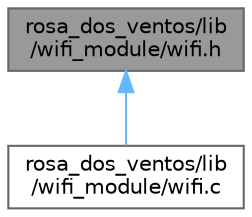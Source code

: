 digraph "rosa_dos_ventos/lib/wifi_module/wifi.h"
{
 // LATEX_PDF_SIZE
  bgcolor="transparent";
  edge [fontname=Helvetica,fontsize=10,labelfontname=Helvetica,labelfontsize=10];
  node [fontname=Helvetica,fontsize=10,shape=box,height=0.2,width=0.4];
  Node1 [id="Node000001",label="rosa_dos_ventos/lib\l/wifi_module/wifi.h",height=0.2,width=0.4,color="gray40", fillcolor="grey60", style="filled", fontcolor="black",tooltip="Interface para o módulo WiFi."];
  Node1 -> Node2 [id="edge1_Node000001_Node000002",dir="back",color="steelblue1",style="solid",tooltip=" "];
  Node2 [id="Node000002",label="rosa_dos_ventos/lib\l/wifi_module/wifi.c",height=0.2,width=0.4,color="grey40", fillcolor="white", style="filled",URL="$d0/d04/rosa__dos__ventos_2lib_2wifi__module_2wifi_8c.html",tooltip="Implementação das funções do módulo WiFi."];
}
